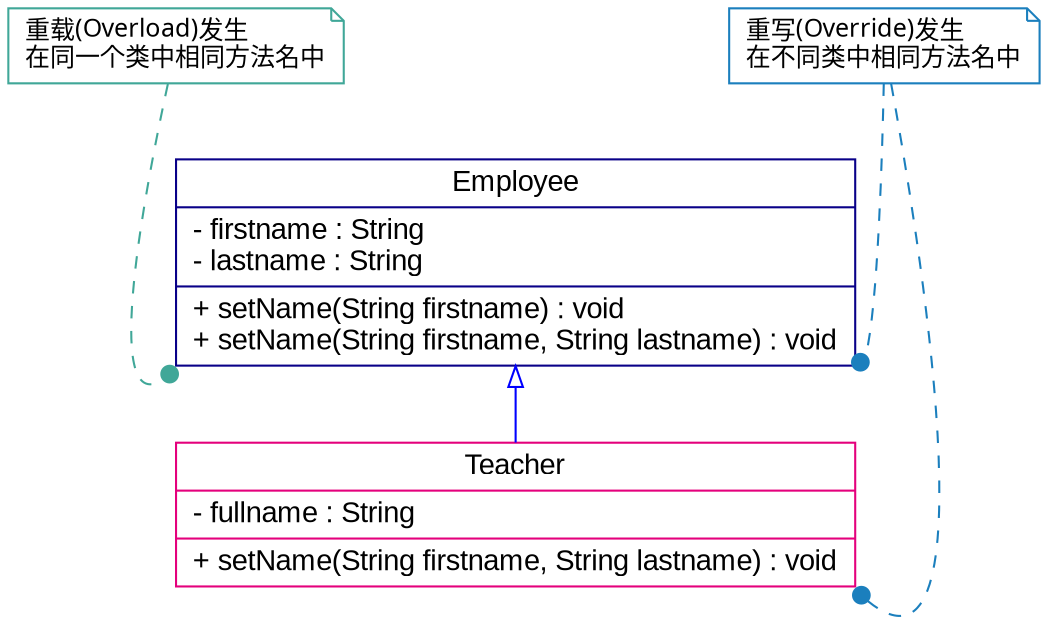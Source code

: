 digraph OverloadOverride {
  // rankdir=LR;
  fontname="Helvetia";

  subgraph cluster_class {
    node[shape="record"; fontname="Arial";];
    node [color="#090088"];
    employee [label="{Employee|- firstname : String\l- lastname : String\l|+ setName(String firstname) : void\l+ setName(String firstname, String lastname) : void\l}"];
    node [color="#e4007c"];
    teacher [label="{Teacher|- fullname : String\l|+ setName(String firstname, String lastname) : void\l}"; ];
    edge[fontname="Helvetia"; dir=back; arrowtail=empty; color=blue];
    employee -> teacher;
    style=invis;
  }

  node [color="#40a798"; fontname="Microsoft YaHei"; fontsize=12;];
  note_overload [shape=note; label="重载(Overload)发生\l在同一个类中相同方法名中"];
  edge [color="#40a798"; style=dashed; dir=forward; arrowhead=dot;];
  note_overload -> employee:sw;

  node [color="#1b7fbd"; fontname="Microsoft YaHei"; fontsize=12;];
  note_override [shape=note; label="重写(Override)发生\l在不同类中相同方法名中"];
  edge [color="#1b7fbd"; style=dashed; dir=forward; arrowhead=dot;];
  note_override -> teacher:se;
  note_override -> employee:se;

}
